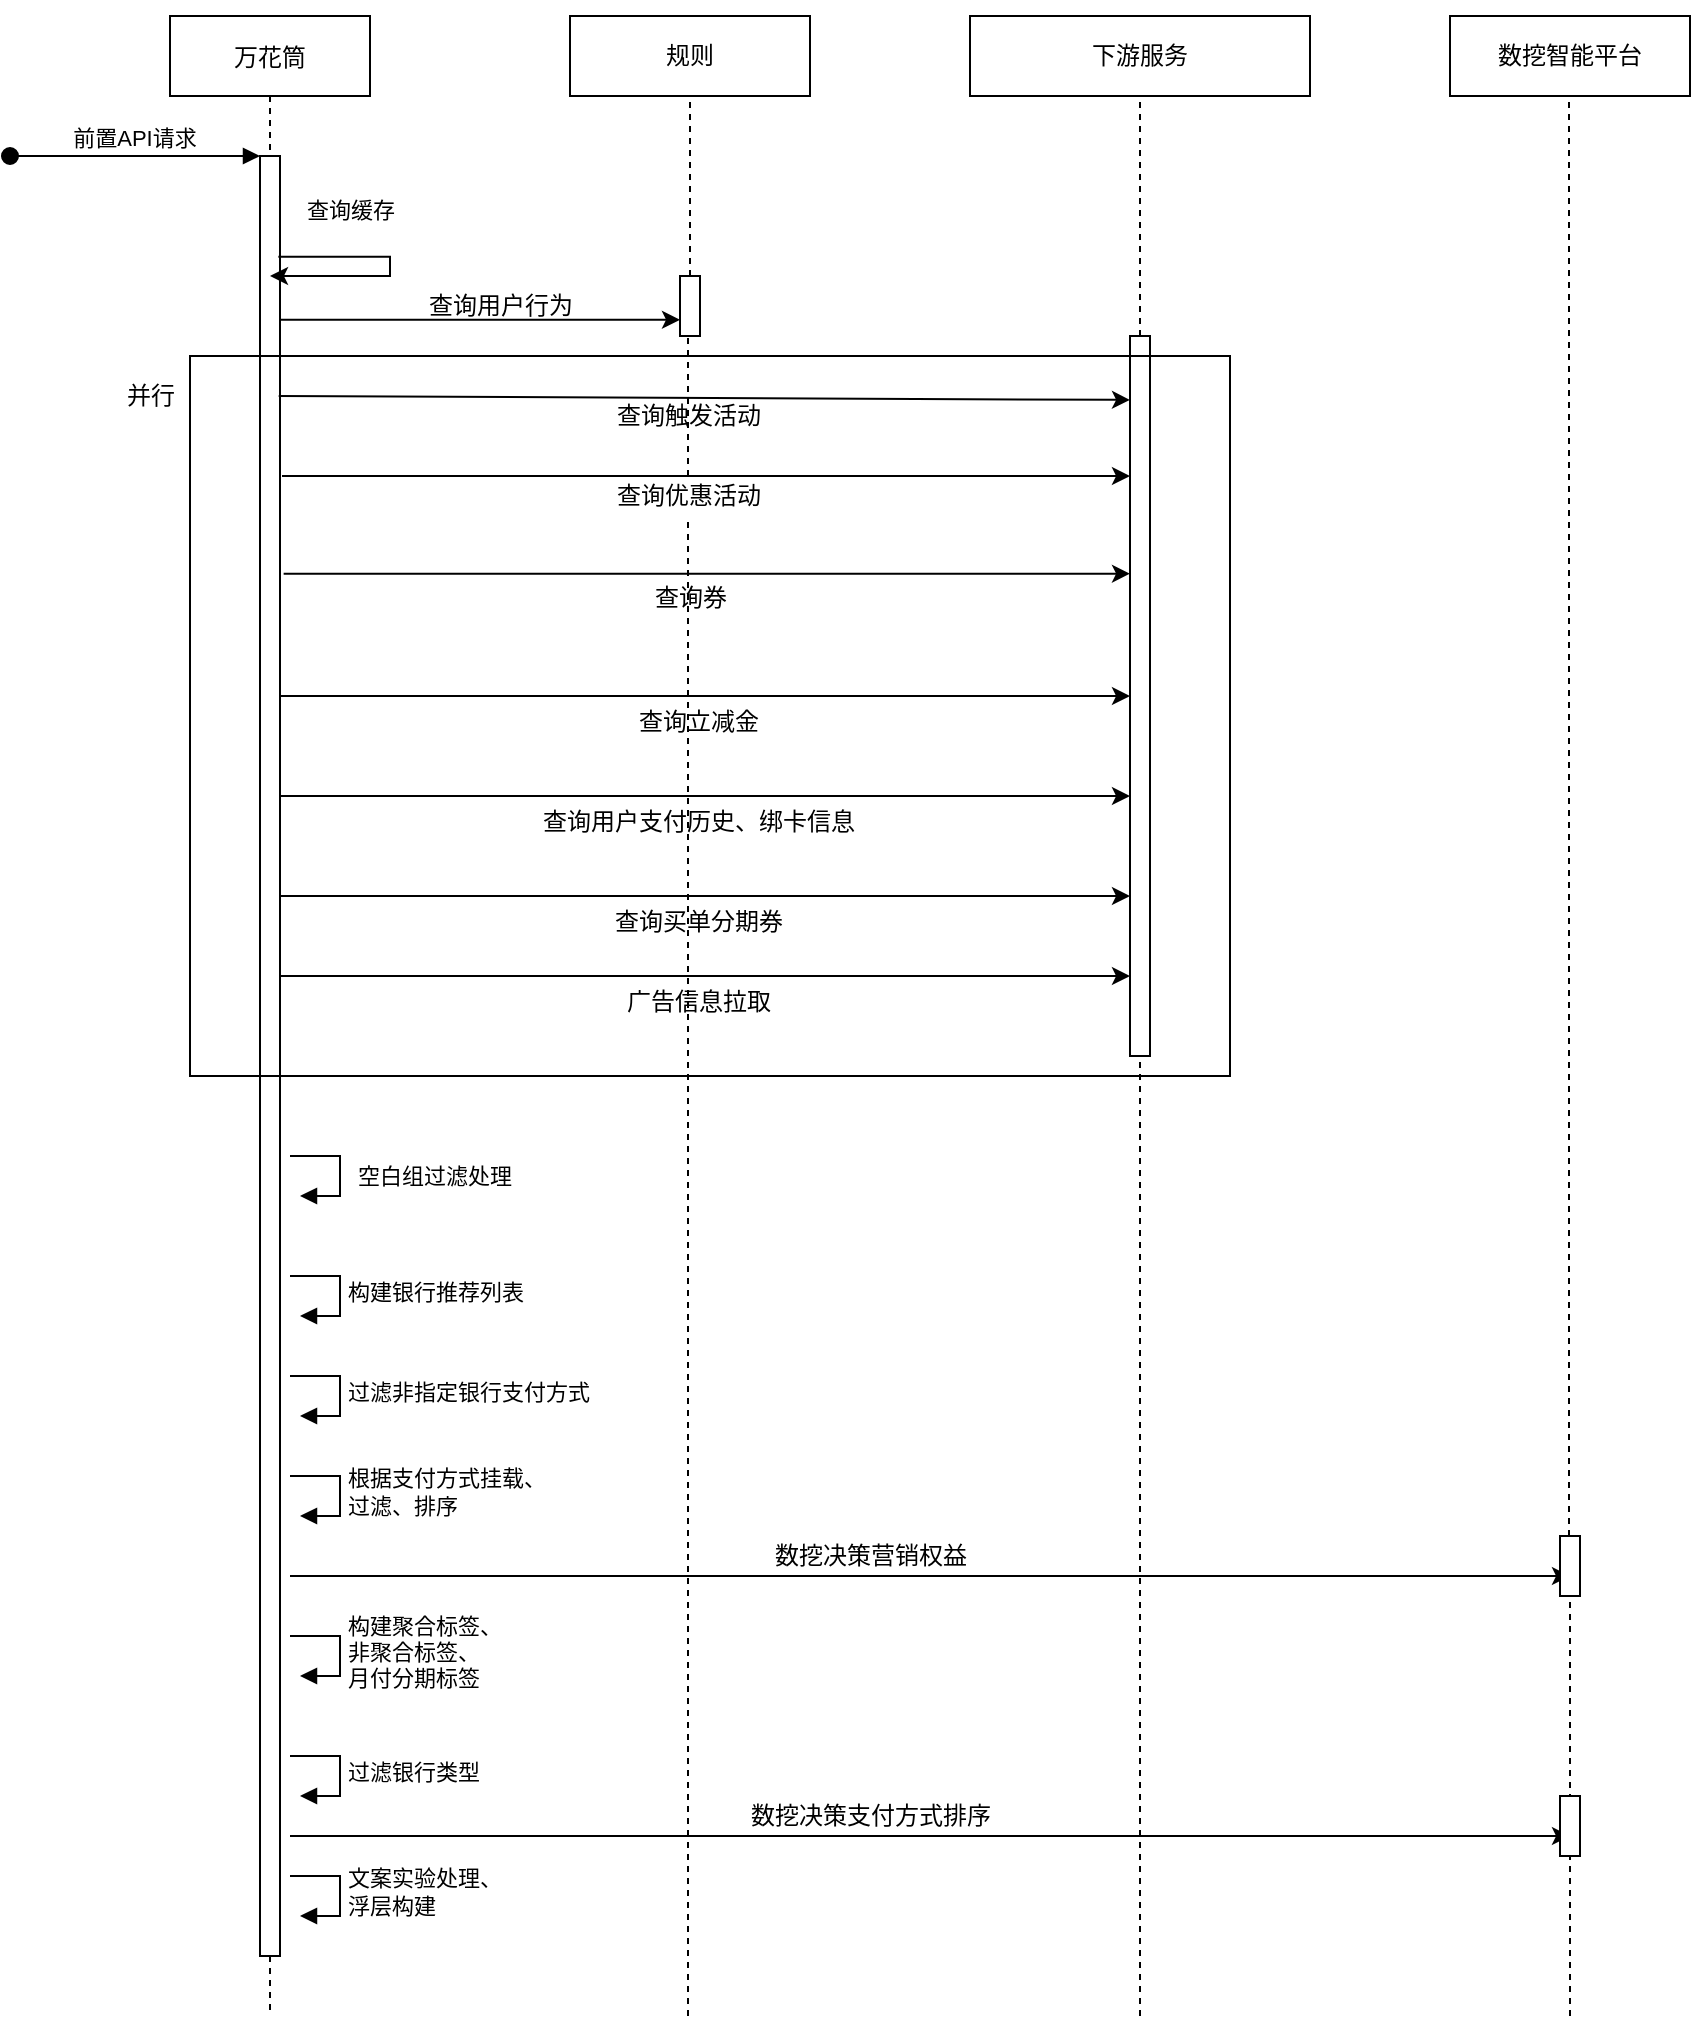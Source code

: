 <mxfile version="18.1.2" type="github">
  <diagram id="lJEkI7W-G3wx-qPHP1HL" name="Page-1">
    <mxGraphModel dx="1042" dy="578" grid="1" gridSize="10" guides="1" tooltips="1" connect="1" arrows="1" fold="1" page="1" pageScale="1" pageWidth="827" pageHeight="1169" math="0" shadow="0">
      <root>
        <mxCell id="0" />
        <mxCell id="1" parent="0" />
        <mxCell id="okyuh5YCzV_E7SaaiIbB-1" value="万花筒" style="shape=umlLifeline;perimeter=lifelinePerimeter;container=1;collapsible=0;recursiveResize=0;rounded=0;shadow=0;strokeWidth=1;" vertex="1" parent="1">
          <mxGeometry x="120" y="80" width="100" height="1000" as="geometry" />
        </mxCell>
        <mxCell id="okyuh5YCzV_E7SaaiIbB-2" value="" style="points=[];perimeter=orthogonalPerimeter;rounded=0;shadow=0;strokeWidth=1;" vertex="1" parent="okyuh5YCzV_E7SaaiIbB-1">
          <mxGeometry x="45" y="70" width="10" height="900" as="geometry" />
        </mxCell>
        <mxCell id="okyuh5YCzV_E7SaaiIbB-3" value="前置API请求" style="verticalAlign=bottom;startArrow=oval;endArrow=block;startSize=8;shadow=0;strokeWidth=1;curved=1;" edge="1" parent="okyuh5YCzV_E7SaaiIbB-1" target="okyuh5YCzV_E7SaaiIbB-2">
          <mxGeometry relative="1" as="geometry">
            <mxPoint x="-80" y="70" as="sourcePoint" />
          </mxGeometry>
        </mxCell>
        <mxCell id="okyuh5YCzV_E7SaaiIbB-4" value="" style="endArrow=classic;html=1;edgeStyle=elbowEdgeStyle;rounded=0;exitX=0.918;exitY=0.056;exitDx=0;exitDy=0;exitPerimeter=0;" edge="1" parent="okyuh5YCzV_E7SaaiIbB-1" source="okyuh5YCzV_E7SaaiIbB-2" target="okyuh5YCzV_E7SaaiIbB-1">
          <mxGeometry relative="1" as="geometry">
            <mxPoint x="60" y="90" as="sourcePoint" />
            <mxPoint x="160" y="150" as="targetPoint" />
            <Array as="points">
              <mxPoint x="110" y="130" />
              <mxPoint x="160" y="110" />
            </Array>
          </mxGeometry>
        </mxCell>
        <mxCell id="okyuh5YCzV_E7SaaiIbB-5" value="查询缓存" style="edgeLabel;resizable=0;html=1;align=center;verticalAlign=middle;" connectable="0" vertex="1" parent="okyuh5YCzV_E7SaaiIbB-4">
          <mxGeometry relative="1" as="geometry">
            <mxPoint x="-20" y="-30.46" as="offset" />
          </mxGeometry>
        </mxCell>
        <mxCell id="okyuh5YCzV_E7SaaiIbB-6" value="下游服务" style="rounded=0;whiteSpace=wrap;html=1;sketch=0;" vertex="1" parent="1">
          <mxGeometry x="520" y="80" width="170" height="40" as="geometry" />
        </mxCell>
        <mxCell id="okyuh5YCzV_E7SaaiIbB-7" style="edgeStyle=elbowEdgeStyle;rounded=0;sketch=0;orthogonalLoop=1;jettySize=auto;html=1;exitX=0.5;exitY=0;exitDx=0;exitDy=0;" edge="1" parent="1" source="okyuh5YCzV_E7SaaiIbB-6" target="okyuh5YCzV_E7SaaiIbB-6">
          <mxGeometry relative="1" as="geometry" />
        </mxCell>
        <mxCell id="okyuh5YCzV_E7SaaiIbB-8" value="规则" style="rounded=0;whiteSpace=wrap;html=1;sketch=0;" vertex="1" parent="1">
          <mxGeometry x="320" y="80" width="120" height="40" as="geometry" />
        </mxCell>
        <mxCell id="okyuh5YCzV_E7SaaiIbB-9" value="" style="endArrow=none;html=1;dashed=1;" edge="1" parent="1" source="okyuh5YCzV_E7SaaiIbB-10">
          <mxGeometry width="50" height="50" relative="1" as="geometry">
            <mxPoint x="380" y="530" as="sourcePoint" />
            <mxPoint x="380" y="120" as="targetPoint" />
          </mxGeometry>
        </mxCell>
        <mxCell id="okyuh5YCzV_E7SaaiIbB-10" value="" style="points=[];perimeter=orthogonalPerimeter;rounded=0;shadow=0;strokeWidth=1;" vertex="1" parent="1">
          <mxGeometry x="375" y="210" width="10" height="30" as="geometry" />
        </mxCell>
        <mxCell id="okyuh5YCzV_E7SaaiIbB-11" value="" style="endArrow=none;html=1;dashed=1;" edge="1" parent="1" source="okyuh5YCzV_E7SaaiIbB-24" target="okyuh5YCzV_E7SaaiIbB-10">
          <mxGeometry width="50" height="50" relative="1" as="geometry">
            <mxPoint x="380" y="650" as="sourcePoint" />
            <mxPoint x="380" y="120" as="targetPoint" />
          </mxGeometry>
        </mxCell>
        <mxCell id="okyuh5YCzV_E7SaaiIbB-12" value="" style="endArrow=classic;html=1;exitX=0.991;exitY=0.091;exitDx=0;exitDy=0;exitPerimeter=0;" edge="1" parent="1" source="okyuh5YCzV_E7SaaiIbB-2" target="okyuh5YCzV_E7SaaiIbB-10">
          <mxGeometry width="50" height="50" relative="1" as="geometry">
            <mxPoint x="180" y="214" as="sourcePoint" />
            <mxPoint x="380" y="210" as="targetPoint" />
          </mxGeometry>
        </mxCell>
        <mxCell id="okyuh5YCzV_E7SaaiIbB-13" value="查询用户行为" style="text;html=1;align=center;verticalAlign=middle;resizable=0;points=[];autosize=1;" vertex="1" parent="1">
          <mxGeometry x="240" y="215" width="90" height="20" as="geometry" />
        </mxCell>
        <mxCell id="okyuh5YCzV_E7SaaiIbB-14" value="" style="endArrow=none;html=1;dashed=1;entryX=0.5;entryY=1;entryDx=0;entryDy=0;" edge="1" parent="1" source="okyuh5YCzV_E7SaaiIbB-15" target="okyuh5YCzV_E7SaaiIbB-6">
          <mxGeometry width="50" height="50" relative="1" as="geometry">
            <mxPoint x="605" y="570" as="sourcePoint" />
            <mxPoint x="605" y="160" as="targetPoint" />
          </mxGeometry>
        </mxCell>
        <mxCell id="okyuh5YCzV_E7SaaiIbB-15" value="" style="points=[];perimeter=orthogonalPerimeter;rounded=0;shadow=0;strokeWidth=1;" vertex="1" parent="1">
          <mxGeometry x="600" y="240" width="10" height="360" as="geometry" />
        </mxCell>
        <mxCell id="okyuh5YCzV_E7SaaiIbB-16" value="" style="endArrow=none;html=1;dashed=1;" edge="1" parent="1" target="okyuh5YCzV_E7SaaiIbB-15">
          <mxGeometry width="50" height="50" relative="1" as="geometry">
            <mxPoint x="605" y="1080" as="sourcePoint" />
            <mxPoint x="605" y="160" as="targetPoint" />
          </mxGeometry>
        </mxCell>
        <mxCell id="okyuh5YCzV_E7SaaiIbB-17" value="" style="endArrow=classic;html=1;exitX=1.018;exitY=0.184;exitDx=0;exitDy=0;exitPerimeter=0;entryX=0.082;entryY=0.061;entryDx=0;entryDy=0;entryPerimeter=0;" edge="1" parent="1">
          <mxGeometry width="50" height="50" relative="1" as="geometry">
            <mxPoint x="174.36" y="270" as="sourcePoint" />
            <mxPoint x="600" y="271.96" as="targetPoint" />
          </mxGeometry>
        </mxCell>
        <mxCell id="okyuh5YCzV_E7SaaiIbB-18" value="查询触发活动" style="text;html=1;align=center;verticalAlign=middle;resizable=0;points=[];autosize=1;" vertex="1" parent="1">
          <mxGeometry x="334.18" y="270" width="90" height="20" as="geometry" />
        </mxCell>
        <mxCell id="okyuh5YCzV_E7SaaiIbB-19" value="" style="endArrow=classic;html=1;" edge="1" parent="1">
          <mxGeometry width="50" height="50" relative="1" as="geometry">
            <mxPoint x="176" y="310" as="sourcePoint" />
            <mxPoint x="600" y="310" as="targetPoint" />
          </mxGeometry>
        </mxCell>
        <mxCell id="okyuh5YCzV_E7SaaiIbB-20" value="" style="endArrow=classic;html=1;exitX=1.182;exitY=0.542;exitDx=0;exitDy=0;exitPerimeter=0;" edge="1" parent="1">
          <mxGeometry width="50" height="50" relative="1" as="geometry">
            <mxPoint x="176.82" y="358.82" as="sourcePoint" />
            <mxPoint x="600" y="358.82" as="targetPoint" />
          </mxGeometry>
        </mxCell>
        <mxCell id="okyuh5YCzV_E7SaaiIbB-21" value="查询券" style="text;html=1;align=center;verticalAlign=middle;resizable=0;points=[];autosize=1;" vertex="1" parent="1">
          <mxGeometry x="355" y="361.18" width="50" height="20" as="geometry" />
        </mxCell>
        <mxCell id="okyuh5YCzV_E7SaaiIbB-22" value="" style="endArrow=classic;html=1;exitX=0.982;exitY=0.659;exitDx=0;exitDy=0;exitPerimeter=0;" edge="1" parent="1">
          <mxGeometry width="50" height="50" relative="1" as="geometry">
            <mxPoint x="174.82" y="420" as="sourcePoint" />
            <mxPoint x="600" y="420" as="targetPoint" />
          </mxGeometry>
        </mxCell>
        <mxCell id="okyuh5YCzV_E7SaaiIbB-23" value="查询立减金" style="text;html=1;align=center;verticalAlign=middle;resizable=0;points=[];autosize=1;" vertex="1" parent="1">
          <mxGeometry x="344" y="423.22" width="80" height="20" as="geometry" />
        </mxCell>
        <mxCell id="okyuh5YCzV_E7SaaiIbB-24" value="查询优惠活动" style="text;html=1;align=center;verticalAlign=middle;resizable=0;points=[];autosize=1;" vertex="1" parent="1">
          <mxGeometry x="334" y="310" width="90" height="20" as="geometry" />
        </mxCell>
        <mxCell id="okyuh5YCzV_E7SaaiIbB-25" value="" style="endArrow=none;html=1;dashed=1;" edge="1" parent="1" target="okyuh5YCzV_E7SaaiIbB-24">
          <mxGeometry width="50" height="50" relative="1" as="geometry">
            <mxPoint x="379" y="1080" as="sourcePoint" />
            <mxPoint x="380" y="240" as="targetPoint" />
          </mxGeometry>
        </mxCell>
        <mxCell id="okyuh5YCzV_E7SaaiIbB-26" value="" style="endArrow=classic;html=1;exitX=0.982;exitY=0.659;exitDx=0;exitDy=0;exitPerimeter=0;" edge="1" parent="1">
          <mxGeometry width="50" height="50" relative="1" as="geometry">
            <mxPoint x="174.82" y="470" as="sourcePoint" />
            <mxPoint x="600" y="470" as="targetPoint" />
          </mxGeometry>
        </mxCell>
        <mxCell id="okyuh5YCzV_E7SaaiIbB-27" value="查询用户支付历史、绑卡信息" style="text;html=1;align=center;verticalAlign=middle;resizable=0;points=[];autosize=1;" vertex="1" parent="1">
          <mxGeometry x="299" y="473.22" width="170" height="20" as="geometry" />
        </mxCell>
        <mxCell id="okyuh5YCzV_E7SaaiIbB-28" value="" style="endArrow=classic;html=1;exitX=0.982;exitY=0.659;exitDx=0;exitDy=0;exitPerimeter=0;" edge="1" parent="1">
          <mxGeometry width="50" height="50" relative="1" as="geometry">
            <mxPoint x="174.82" y="520" as="sourcePoint" />
            <mxPoint x="600" y="520" as="targetPoint" />
          </mxGeometry>
        </mxCell>
        <mxCell id="okyuh5YCzV_E7SaaiIbB-29" value="查询买单分期券" style="text;html=1;align=center;verticalAlign=middle;resizable=0;points=[];autosize=1;" vertex="1" parent="1">
          <mxGeometry x="334" y="523.22" width="100" height="20" as="geometry" />
        </mxCell>
        <mxCell id="okyuh5YCzV_E7SaaiIbB-30" value="" style="endArrow=classic;html=1;exitX=0.982;exitY=0.659;exitDx=0;exitDy=0;exitPerimeter=0;" edge="1" parent="1">
          <mxGeometry width="50" height="50" relative="1" as="geometry">
            <mxPoint x="174.82" y="560" as="sourcePoint" />
            <mxPoint x="600" y="560" as="targetPoint" />
          </mxGeometry>
        </mxCell>
        <mxCell id="okyuh5YCzV_E7SaaiIbB-31" value="广告信息拉取" style="text;html=1;align=center;verticalAlign=middle;resizable=0;points=[];autosize=1;" vertex="1" parent="1">
          <mxGeometry x="339" y="563.22" width="90" height="20" as="geometry" />
        </mxCell>
        <mxCell id="okyuh5YCzV_E7SaaiIbB-32" value="" style="rounded=0;whiteSpace=wrap;html=1;sketch=0;fillColor=none;" vertex="1" parent="1">
          <mxGeometry x="130" y="250" width="520" height="360" as="geometry" />
        </mxCell>
        <mxCell id="okyuh5YCzV_E7SaaiIbB-33" value="并行" style="text;html=1;align=center;verticalAlign=middle;resizable=0;points=[];autosize=1;" vertex="1" parent="1">
          <mxGeometry x="90" y="260" width="40" height="20" as="geometry" />
        </mxCell>
        <mxCell id="okyuh5YCzV_E7SaaiIbB-34" value="构建银行推荐列表" style="edgeStyle=orthogonalEdgeStyle;html=1;align=left;spacingLeft=2;endArrow=block;rounded=0;entryX=1;entryY=0;" edge="1" parent="1">
          <mxGeometry relative="1" as="geometry">
            <mxPoint x="180" y="710" as="sourcePoint" />
            <Array as="points">
              <mxPoint x="205" y="710" />
            </Array>
            <mxPoint x="185" y="730" as="targetPoint" />
          </mxGeometry>
        </mxCell>
        <mxCell id="okyuh5YCzV_E7SaaiIbB-35" value="过滤非指定银行支付方式" style="edgeStyle=orthogonalEdgeStyle;html=1;align=left;spacingLeft=2;endArrow=block;rounded=0;entryX=1;entryY=0;" edge="1" parent="1">
          <mxGeometry relative="1" as="geometry">
            <mxPoint x="180" y="760" as="sourcePoint" />
            <Array as="points">
              <mxPoint x="205" y="760" />
              <mxPoint x="205" y="780" />
            </Array>
            <mxPoint x="185" y="780" as="targetPoint" />
          </mxGeometry>
        </mxCell>
        <mxCell id="okyuh5YCzV_E7SaaiIbB-36" value="根据支付方式挂载、&lt;br&gt;过滤、排序" style="edgeStyle=orthogonalEdgeStyle;html=1;align=left;spacingLeft=2;endArrow=block;rounded=0;entryX=1;entryY=0;" edge="1" parent="1">
          <mxGeometry relative="1" as="geometry">
            <mxPoint x="180" y="810" as="sourcePoint" />
            <Array as="points">
              <mxPoint x="205" y="810" />
            </Array>
            <mxPoint x="185" y="830" as="targetPoint" />
          </mxGeometry>
        </mxCell>
        <mxCell id="okyuh5YCzV_E7SaaiIbB-37" value="构建聚合标签、&lt;br&gt;非聚合标签、&lt;br&gt;月付分期标签" style="edgeStyle=orthogonalEdgeStyle;html=1;align=left;spacingLeft=2;endArrow=block;rounded=0;entryX=1;entryY=0;" edge="1" parent="1">
          <mxGeometry relative="1" as="geometry">
            <mxPoint x="180" y="890" as="sourcePoint" />
            <Array as="points">
              <mxPoint x="205" y="890" />
            </Array>
            <mxPoint x="185" y="910" as="targetPoint" />
          </mxGeometry>
        </mxCell>
        <mxCell id="okyuh5YCzV_E7SaaiIbB-38" value="文案实验处理、&lt;br&gt;浮层构建" style="edgeStyle=orthogonalEdgeStyle;html=1;align=left;spacingLeft=2;endArrow=block;rounded=0;entryX=1;entryY=0;" edge="1" parent="1">
          <mxGeometry relative="1" as="geometry">
            <mxPoint x="180" y="1010" as="sourcePoint" />
            <Array as="points">
              <mxPoint x="205" y="1010" />
            </Array>
            <mxPoint x="185" y="1030" as="targetPoint" />
          </mxGeometry>
        </mxCell>
        <mxCell id="okyuh5YCzV_E7SaaiIbB-39" value="空白组过滤处理" style="edgeStyle=orthogonalEdgeStyle;html=1;align=left;spacingLeft=2;endArrow=block;rounded=0;entryX=1;entryY=0;" edge="1" parent="1">
          <mxGeometry x="0.077" y="5" relative="1" as="geometry">
            <mxPoint x="180" y="650" as="sourcePoint" />
            <Array as="points">
              <mxPoint x="205" y="650" />
            </Array>
            <mxPoint x="185" y="670" as="targetPoint" />
            <mxPoint as="offset" />
          </mxGeometry>
        </mxCell>
        <mxCell id="okyuh5YCzV_E7SaaiIbB-40" value="数挖智能平台" style="rounded=0;whiteSpace=wrap;html=1;" vertex="1" parent="1">
          <mxGeometry x="760" y="80" width="120" height="40" as="geometry" />
        </mxCell>
        <mxCell id="okyuh5YCzV_E7SaaiIbB-41" value="" style="endArrow=none;html=1;dashed=1;entryX=0.5;entryY=1;entryDx=0;entryDy=0;" edge="1" parent="1" source="okyuh5YCzV_E7SaaiIbB-43">
          <mxGeometry width="50" height="50" relative="1" as="geometry">
            <mxPoint x="820" y="1080" as="sourcePoint" />
            <mxPoint x="819.5" y="120" as="targetPoint" />
          </mxGeometry>
        </mxCell>
        <mxCell id="okyuh5YCzV_E7SaaiIbB-42" value="" style="endArrow=classic;html=1;" edge="1" parent="1">
          <mxGeometry width="50" height="50" relative="1" as="geometry">
            <mxPoint x="180" y="860" as="sourcePoint" />
            <mxPoint x="820" y="860" as="targetPoint" />
          </mxGeometry>
        </mxCell>
        <mxCell id="okyuh5YCzV_E7SaaiIbB-43" value="" style="points=[];perimeter=orthogonalPerimeter;rounded=0;shadow=0;strokeWidth=1;" vertex="1" parent="1">
          <mxGeometry x="815" y="840" width="10" height="30" as="geometry" />
        </mxCell>
        <mxCell id="okyuh5YCzV_E7SaaiIbB-44" value="" style="endArrow=none;html=1;dashed=1;entryX=0.5;entryY=1;entryDx=0;entryDy=0;" edge="1" parent="1" target="okyuh5YCzV_E7SaaiIbB-43">
          <mxGeometry width="50" height="50" relative="1" as="geometry">
            <mxPoint x="820" y="1080" as="sourcePoint" />
            <mxPoint x="819.5" y="120" as="targetPoint" />
          </mxGeometry>
        </mxCell>
        <mxCell id="okyuh5YCzV_E7SaaiIbB-45" value="数挖决策营销权益" style="text;html=1;align=center;verticalAlign=middle;resizable=0;points=[];autosize=1;" vertex="1" parent="1">
          <mxGeometry x="415" y="840" width="110" height="20" as="geometry" />
        </mxCell>
        <mxCell id="okyuh5YCzV_E7SaaiIbB-46" value="过滤银行类型" style="edgeStyle=orthogonalEdgeStyle;html=1;align=left;spacingLeft=2;endArrow=block;rounded=0;entryX=1;entryY=0;" edge="1" parent="1">
          <mxGeometry relative="1" as="geometry">
            <mxPoint x="180" y="950" as="sourcePoint" />
            <Array as="points">
              <mxPoint x="205" y="950" />
              <mxPoint x="205" y="970" />
            </Array>
            <mxPoint x="185" y="970" as="targetPoint" />
          </mxGeometry>
        </mxCell>
        <mxCell id="okyuh5YCzV_E7SaaiIbB-47" value="" style="endArrow=classic;html=1;" edge="1" parent="1">
          <mxGeometry width="50" height="50" relative="1" as="geometry">
            <mxPoint x="180" y="990" as="sourcePoint" />
            <mxPoint x="820" y="990" as="targetPoint" />
          </mxGeometry>
        </mxCell>
        <mxCell id="okyuh5YCzV_E7SaaiIbB-48" value="" style="points=[];perimeter=orthogonalPerimeter;rounded=0;shadow=0;strokeWidth=1;" vertex="1" parent="1">
          <mxGeometry x="815" y="970" width="10" height="30" as="geometry" />
        </mxCell>
        <mxCell id="okyuh5YCzV_E7SaaiIbB-49" value="数挖决策支付方式排序" style="text;html=1;align=center;verticalAlign=middle;resizable=0;points=[];autosize=1;" vertex="1" parent="1">
          <mxGeometry x="400" y="970" width="140" height="20" as="geometry" />
        </mxCell>
      </root>
    </mxGraphModel>
  </diagram>
</mxfile>
